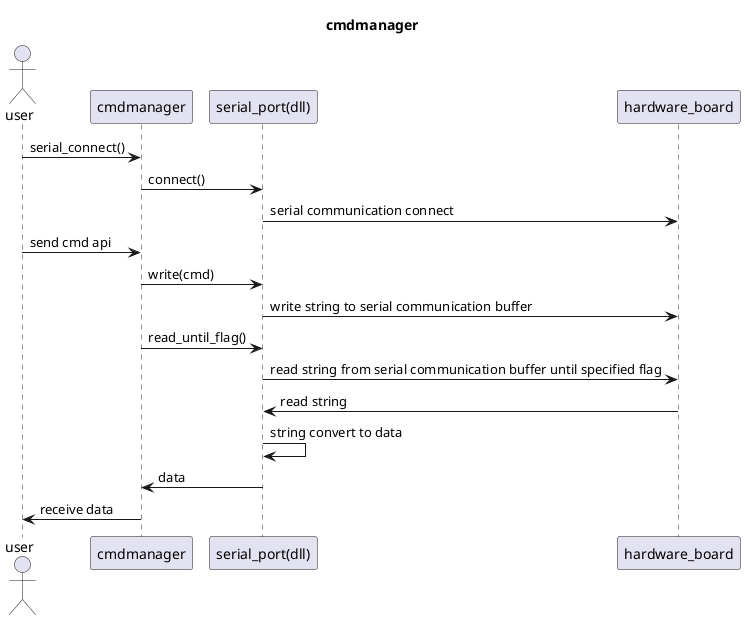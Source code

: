 @startuml cmdmanager

title cmdmanager

actor user
participant cmdmanager
participant "serial_port(dll)"
participant hardware_board

user -> cmdmanager : serial_connect()
cmdmanager -> "serial_port(dll)" : connect()
"serial_port(dll)" -> hardware_board : serial communication connect

user -> cmdmanager : send cmd api
cmdmanager -> "serial_port(dll)" : write(cmd)
"serial_port(dll)" -> hardware_board : write string to serial communication buffer
cmdmanager -> "serial_port(dll)" : read_until_flag()
"serial_port(dll)" -> hardware_board : read string from serial communication buffer until specified flag
"serial_port(dll)" <- hardware_board : read string
"serial_port(dll)" -> "serial_port(dll)" : string convert to data
cmdmanager <- "serial_port(dll)" : data
user <- cmdmanager : receive data

@enduml